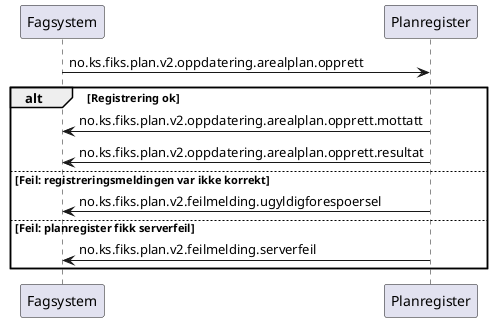 @startuml

Fagsystem -> Planregister: no.ks.fiks.plan.v2.oppdatering.arealplan.opprett

alt Registrering ok
Fagsystem <- Planregister: no.ks.fiks.plan.v2.oppdatering.arealplan.opprett.mottatt
Fagsystem <- Planregister: no.ks.fiks.plan.v2.oppdatering.arealplan.opprett.resultat

else Feil: registreringsmeldingen var ikke korrekt
Fagsystem <- Planregister: no.ks.fiks.plan.v2.feilmelding.ugyldigforespoersel

else Feil: planregister fikk serverfeil
Fagsystem <- Planregister: no.ks.fiks.plan.v2.feilmelding.serverfeil

end
@enduml